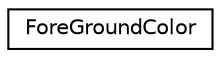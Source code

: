 digraph "Graphical Class Hierarchy"
{
  edge [fontname="Helvetica",fontsize="10",labelfontname="Helvetica",labelfontsize="10"];
  node [fontname="Helvetica",fontsize="10",shape=record];
  rankdir="LR";
  Node1 [label="ForeGroundColor",height=0.2,width=0.4,color="black", fillcolor="white", style="filled",URL="$class_fore_ground_color.html"];
}
